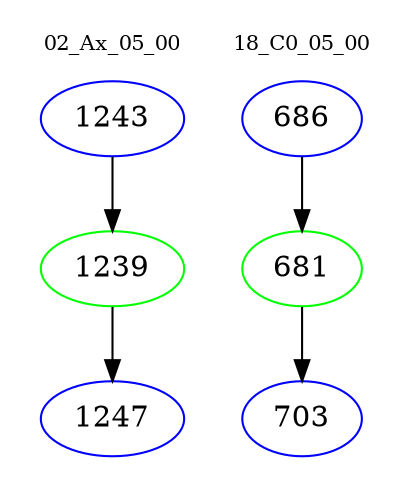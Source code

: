 digraph{
subgraph cluster_0 {
color = white
label = "02_Ax_05_00";
fontsize=10;
T0_1243 [label="1243", color="blue"]
T0_1243 -> T0_1239 [color="black"]
T0_1239 [label="1239", color="green"]
T0_1239 -> T0_1247 [color="black"]
T0_1247 [label="1247", color="blue"]
}
subgraph cluster_1 {
color = white
label = "18_C0_05_00";
fontsize=10;
T1_686 [label="686", color="blue"]
T1_686 -> T1_681 [color="black"]
T1_681 [label="681", color="green"]
T1_681 -> T1_703 [color="black"]
T1_703 [label="703", color="blue"]
}
}
